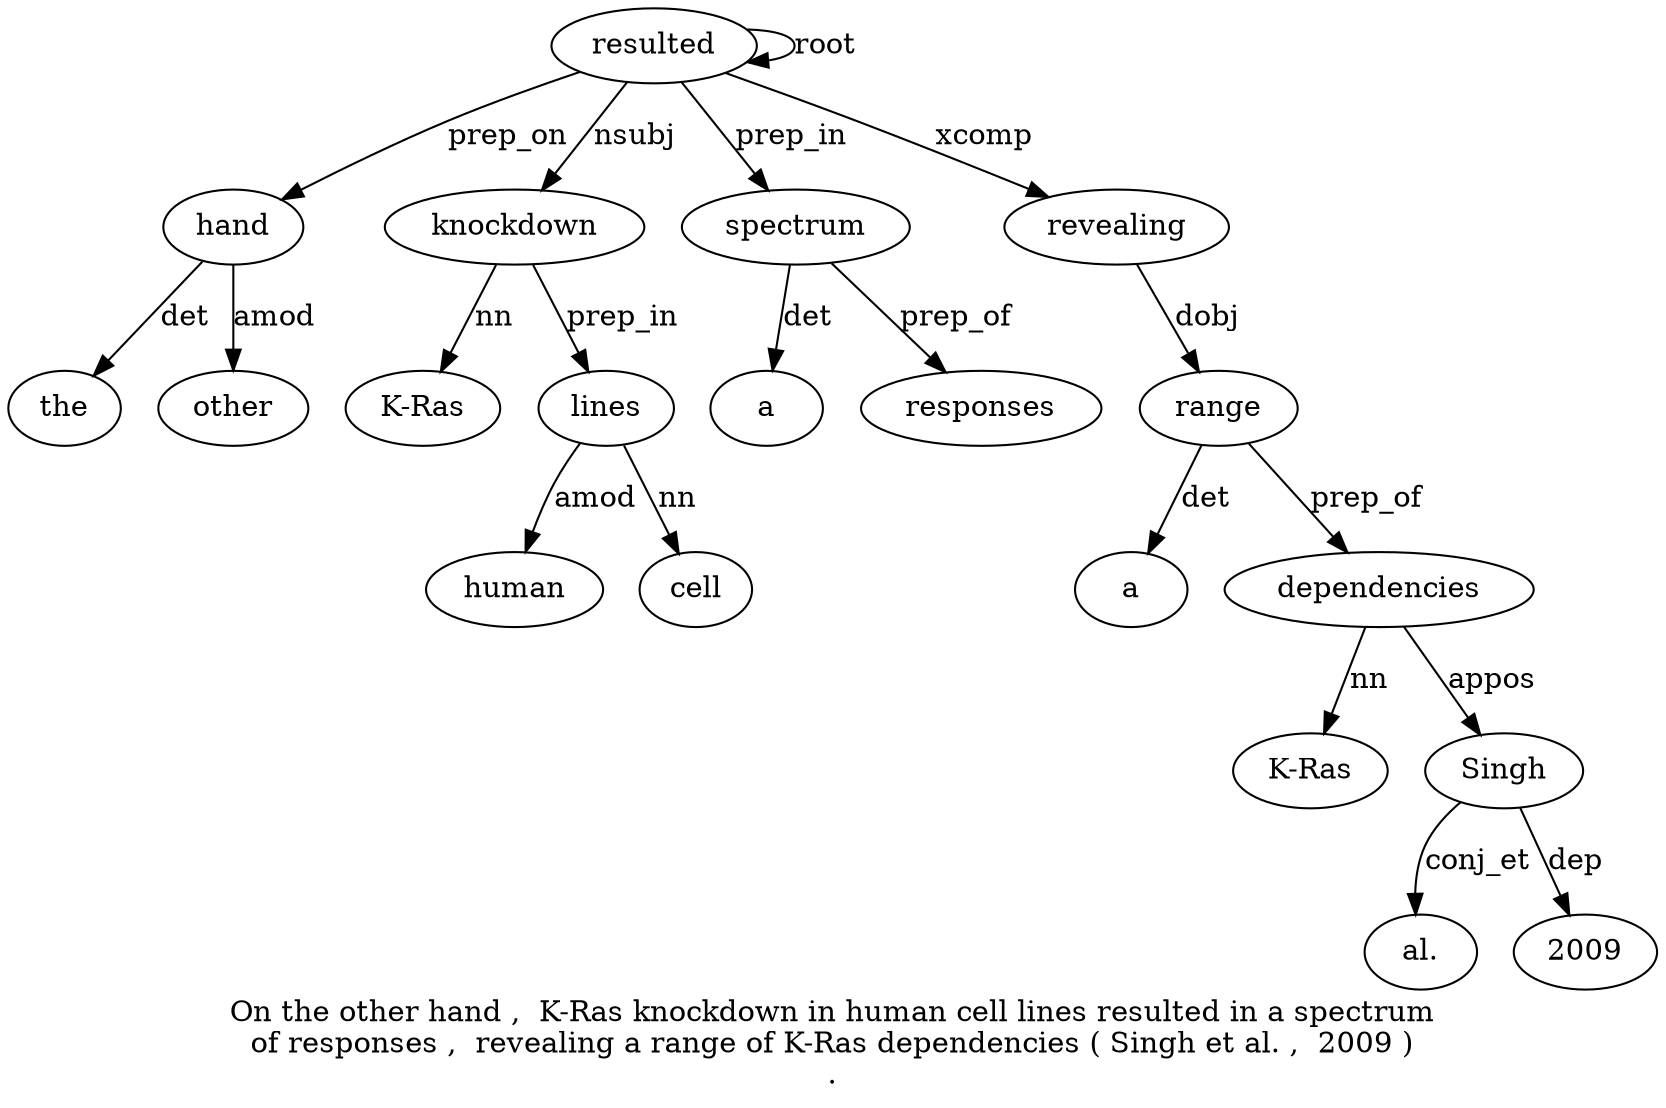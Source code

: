 digraph "On the other hand ,  K-Ras knockdown in human cell lines resulted in a spectrum of responses ,  revealing a range of K-Ras dependencies ( Singh et al. ,  2009 ) ." {
label="On the other hand ,  K-Ras knockdown in human cell lines resulted in a spectrum
of responses ,  revealing a range of K-Ras dependencies ( Singh et al. ,  2009 )
.";
hand4 [style=filled, fillcolor=white, label=hand];
the2 [style=filled, fillcolor=white, label=the];
hand4 -> the2  [label=det];
other3 [style=filled, fillcolor=white, label=other];
hand4 -> other3  [label=amod];
resulted12 [style=filled, fillcolor=white, label=resulted];
resulted12 -> hand4  [label=prep_on];
knockdown7 [style=filled, fillcolor=white, label=knockdown];
"K-Ras6" [style=filled, fillcolor=white, label="K-Ras"];
knockdown7 -> "K-Ras6"  [label=nn];
resulted12 -> knockdown7  [label=nsubj];
lines11 [style=filled, fillcolor=white, label=lines];
human9 [style=filled, fillcolor=white, label=human];
lines11 -> human9  [label=amod];
cell10 [style=filled, fillcolor=white, label=cell];
lines11 -> cell10  [label=nn];
knockdown7 -> lines11  [label=prep_in];
resulted12 -> resulted12  [label=root];
spectrum15 [style=filled, fillcolor=white, label=spectrum];
a14 [style=filled, fillcolor=white, label=a];
spectrum15 -> a14  [label=det];
resulted12 -> spectrum15  [label=prep_in];
responses17 [style=filled, fillcolor=white, label=responses];
spectrum15 -> responses17  [label=prep_of];
revealing19 [style=filled, fillcolor=white, label=revealing];
resulted12 -> revealing19  [label=xcomp];
range21 [style=filled, fillcolor=white, label=range];
a20 [style=filled, fillcolor=white, label=a];
range21 -> a20  [label=det];
revealing19 -> range21  [label=dobj];
dependencies24 [style=filled, fillcolor=white, label=dependencies];
"K-Ras23" [style=filled, fillcolor=white, label="K-Ras"];
dependencies24 -> "K-Ras23"  [label=nn];
range21 -> dependencies24  [label=prep_of];
Singh26 [style=filled, fillcolor=white, label=Singh];
dependencies24 -> Singh26  [label=appos];
"al.28" [style=filled, fillcolor=white, label="al."];
Singh26 -> "al.28"  [label=conj_et];
20093 [style=filled, fillcolor=white, label=2009];
Singh26 -> 20093  [label=dep];
}
